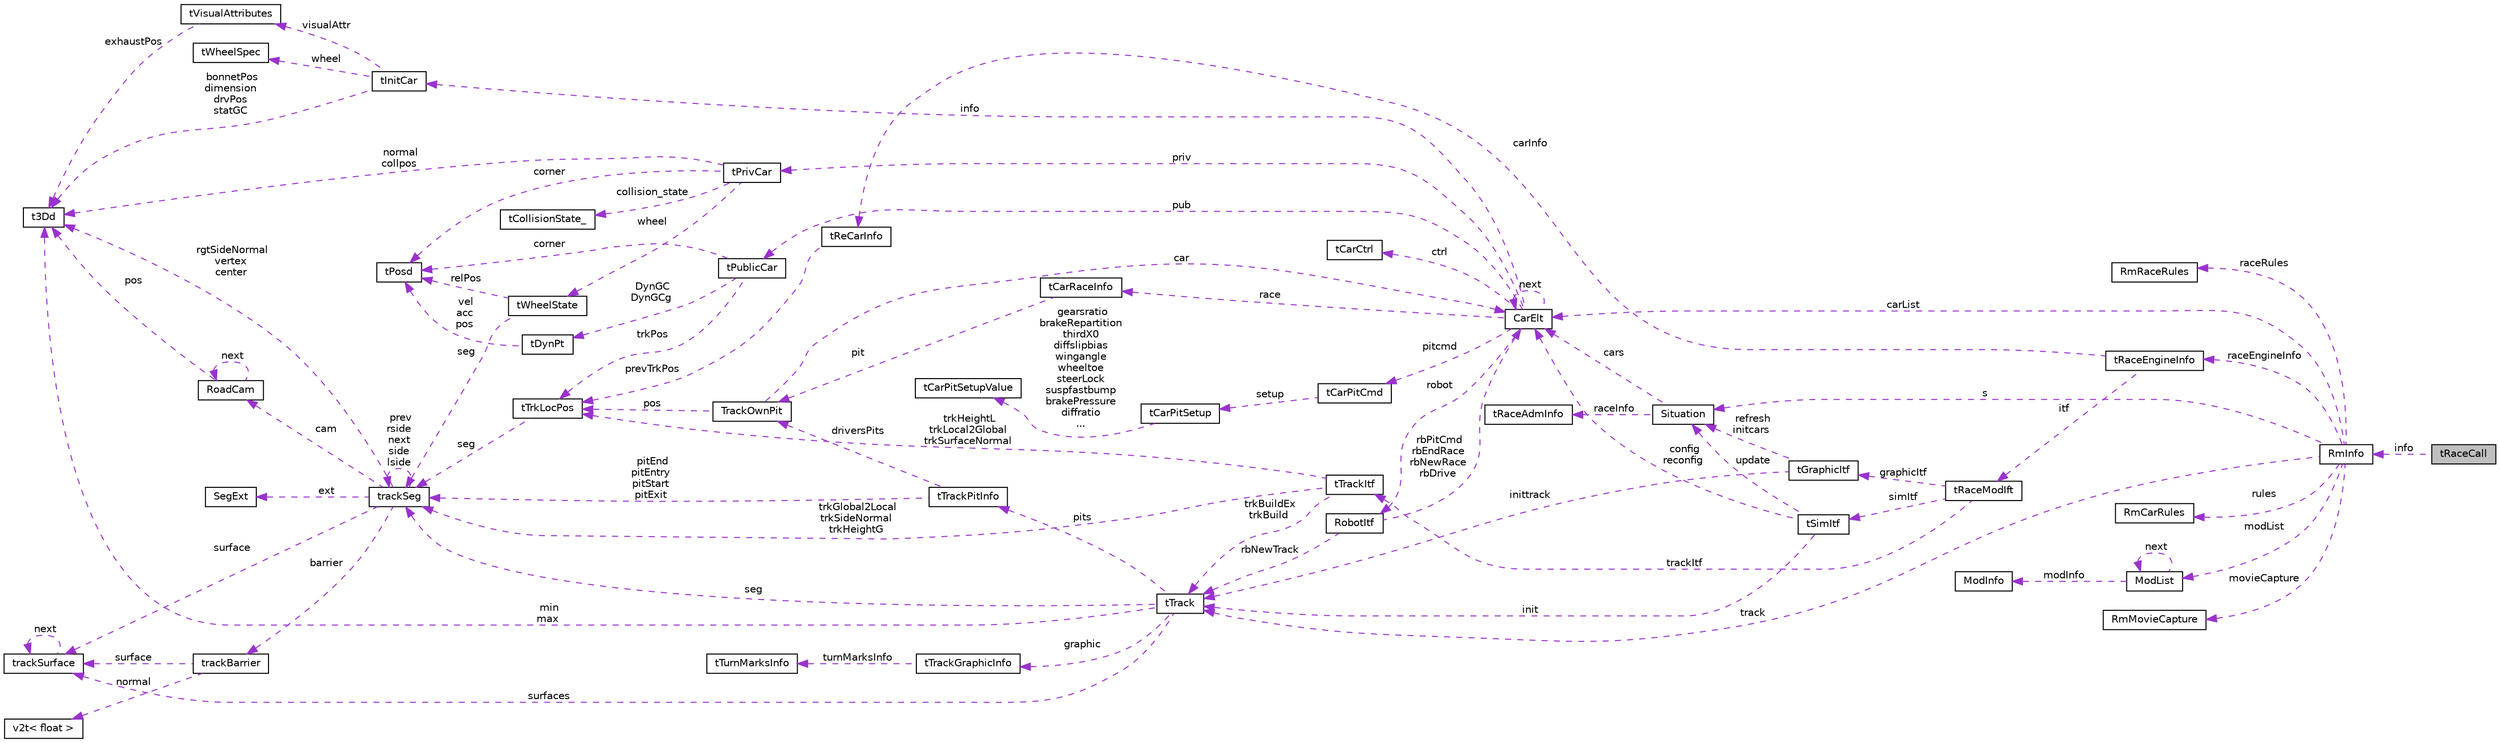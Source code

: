 digraph "tRaceCall"
{
  edge [fontname="Helvetica",fontsize="10",labelfontname="Helvetica",labelfontsize="10"];
  node [fontname="Helvetica",fontsize="10",shape=record];
  rankdir="LR";
  Node1 [label="tRaceCall",height=0.2,width=0.4,color="black", fillcolor="grey75", style="filled", fontcolor="black"];
  Node2 -> Node1 [dir="back",color="darkorchid3",fontsize="10",style="dashed",label=" info" ,fontname="Helvetica"];
  Node2 [label="RmInfo",height=0.2,width=0.4,color="black", fillcolor="white", style="filled",URL="$struct_rm_info.html",tooltip="Race Manager General Info. "];
  Node3 -> Node2 [dir="back",color="darkorchid3",fontsize="10",style="dashed",label=" raceRules" ,fontname="Helvetica"];
  Node3 [label="RmRaceRules",height=0.2,width=0.4,color="black", fillcolor="white", style="filled",URL="$struct_rm_race_rules.html"];
  Node4 -> Node2 [dir="back",color="darkorchid3",fontsize="10",style="dashed",label=" raceEngineInfo" ,fontname="Helvetica"];
  Node4 [label="tRaceEngineInfo",height=0.2,width=0.4,color="black", fillcolor="white", style="filled",URL="$structt_race_engine_info.html",tooltip="Race Engine Information. "];
  Node5 -> Node4 [dir="back",color="darkorchid3",fontsize="10",style="dashed",label=" carInfo" ,fontname="Helvetica"];
  Node5 [label="tReCarInfo",height=0.2,width=0.4,color="black", fillcolor="white", style="filled",URL="$structt_re_car_info.html",tooltip="Race Engine Car Information about the race. "];
  Node6 -> Node5 [dir="back",color="darkorchid3",fontsize="10",style="dashed",label=" prevTrkPos" ,fontname="Helvetica"];
  Node6 [label="tTrkLocPos",height=0.2,width=0.4,color="black", fillcolor="white", style="filled",URL="$structt_trk_loc_pos.html",tooltip="Location on the track in local coordinates. "];
  Node7 -> Node6 [dir="back",color="darkorchid3",fontsize="10",style="dashed",label=" seg" ,fontname="Helvetica"];
  Node7 [label="trackSeg",height=0.2,width=0.4,color="black", fillcolor="white", style="filled",URL="$structtrack_seg.html",tooltip="Track segment (tTrackSeg) The segments can be straights (type TR_STR): (the track goes from the right..."];
  Node8 -> Node7 [dir="back",color="darkorchid3",fontsize="10",style="dashed",label=" rgtSideNormal\nvertex\ncenter" ,fontname="Helvetica"];
  Node8 [label="t3Dd",height=0.2,width=0.4,color="black", fillcolor="white", style="filled",URL="$structt3_dd.html",tooltip="3D point. "];
  Node9 -> Node7 [dir="back",color="darkorchid3",fontsize="10",style="dashed",label=" barrier" ,fontname="Helvetica"];
  Node9 [label="trackBarrier",height=0.2,width=0.4,color="black", fillcolor="white", style="filled",URL="$structtrack_barrier.html",tooltip="Barrier. "];
  Node10 -> Node9 [dir="back",color="darkorchid3",fontsize="10",style="dashed",label=" surface" ,fontname="Helvetica"];
  Node10 [label="trackSurface",height=0.2,width=0.4,color="black", fillcolor="white", style="filled",URL="$structtrack_surface.html",tooltip="Surface. "];
  Node10 -> Node10 [dir="back",color="darkorchid3",fontsize="10",style="dashed",label=" next" ,fontname="Helvetica"];
  Node11 -> Node9 [dir="back",color="darkorchid3",fontsize="10",style="dashed",label=" normal" ,fontname="Helvetica"];
  Node11 [label="v2t\< float \>",height=0.2,width=0.4,color="black", fillcolor="white", style="filled",URL="$classv2t.html"];
  Node10 -> Node7 [dir="back",color="darkorchid3",fontsize="10",style="dashed",label=" surface" ,fontname="Helvetica"];
  Node12 -> Node7 [dir="back",color="darkorchid3",fontsize="10",style="dashed",label=" cam" ,fontname="Helvetica"];
  Node12 [label="RoadCam",height=0.2,width=0.4,color="black", fillcolor="white", style="filled",URL="$struct_road_cam.html",tooltip="road camera "];
  Node8 -> Node12 [dir="back",color="darkorchid3",fontsize="10",style="dashed",label=" pos" ,fontname="Helvetica"];
  Node12 -> Node12 [dir="back",color="darkorchid3",fontsize="10",style="dashed",label=" next" ,fontname="Helvetica"];
  Node13 -> Node7 [dir="back",color="darkorchid3",fontsize="10",style="dashed",label=" ext" ,fontname="Helvetica"];
  Node13 [label="SegExt",height=0.2,width=0.4,color="black", fillcolor="white", style="filled",URL="$struct_seg_ext.html",tooltip="Extended track segment. "];
  Node7 -> Node7 [dir="back",color="darkorchid3",fontsize="10",style="dashed",label=" prev\nrside\nnext\nside\nlside" ,fontname="Helvetica"];
  Node14 -> Node4 [dir="back",color="darkorchid3",fontsize="10",style="dashed",label=" itf" ,fontname="Helvetica"];
  Node14 [label="tRaceModIft",height=0.2,width=0.4,color="black", fillcolor="white", style="filled",URL="$structt_race_mod_ift.html",tooltip="Race Engine. "];
  Node15 -> Node14 [dir="back",color="darkorchid3",fontsize="10",style="dashed",label=" graphicItf" ,fontname="Helvetica"];
  Node15 [label="tGraphicItf",height=0.2,width=0.4,color="black", fillcolor="white", style="filled",URL="$structt_graphic_itf.html",tooltip="Interface Structure for Graphic Renering Module. "];
  Node16 -> Node15 [dir="back",color="darkorchid3",fontsize="10",style="dashed",label=" refresh\ninitcars" ,fontname="Helvetica"];
  Node16 [label="Situation",height=0.2,width=0.4,color="black", fillcolor="white", style="filled",URL="$struct_situation.html",tooltip="cars situation used to inform the GUI and the drivers "];
  Node17 -> Node16 [dir="back",color="darkorchid3",fontsize="10",style="dashed",label=" raceInfo" ,fontname="Helvetica"];
  Node17 [label="tRaceAdmInfo",height=0.2,width=0.4,color="black", fillcolor="white", style="filled",URL="$structt_race_adm_info.html",tooltip="General info on current race. "];
  Node18 -> Node16 [dir="back",color="darkorchid3",fontsize="10",style="dashed",label=" cars" ,fontname="Helvetica"];
  Node18 [label="CarElt",height=0.2,width=0.4,color="black", fillcolor="white", style="filled",URL="$struct_car_elt.html",tooltip="Car structure (tCarElt). "];
  Node19 -> Node18 [dir="back",color="darkorchid3",fontsize="10",style="dashed",label=" robot" ,fontname="Helvetica"];
  Node19 [label="RobotItf",height=0.2,width=0.4,color="black", fillcolor="white", style="filled",URL="$struct_robot_itf.html",tooltip="Interface Structure for Robots. "];
  Node18 -> Node19 [dir="back",color="darkorchid3",fontsize="10",style="dashed",label=" rbPitCmd\nrbEndRace\nrbNewRace\nrbDrive" ,fontname="Helvetica"];
  Node20 -> Node19 [dir="back",color="darkorchid3",fontsize="10",style="dashed",label=" rbNewTrack" ,fontname="Helvetica"];
  Node20 [label="tTrack",height=0.2,width=0.4,color="black", fillcolor="white", style="filled",URL="$structt_track.html",tooltip="Track structure. "];
  Node8 -> Node20 [dir="back",color="darkorchid3",fontsize="10",style="dashed",label=" min\nmax" ,fontname="Helvetica"];
  Node10 -> Node20 [dir="back",color="darkorchid3",fontsize="10",style="dashed",label=" surfaces" ,fontname="Helvetica"];
  Node21 -> Node20 [dir="back",color="darkorchid3",fontsize="10",style="dashed",label=" pits" ,fontname="Helvetica"];
  Node21 [label="tTrackPitInfo",height=0.2,width=0.4,color="black", fillcolor="white", style="filled",URL="$structt_track_pit_info.html",tooltip="Pits Info Structure. "];
  Node22 -> Node21 [dir="back",color="darkorchid3",fontsize="10",style="dashed",label=" driversPits" ,fontname="Helvetica"];
  Node22 [label="TrackOwnPit",height=0.2,width=0.4,color="black", fillcolor="white", style="filled",URL="$struct_track_own_pit.html",tooltip="Driver&#39;s pit. "];
  Node6 -> Node22 [dir="back",color="darkorchid3",fontsize="10",style="dashed",label=" pos" ,fontname="Helvetica"];
  Node18 -> Node22 [dir="back",color="darkorchid3",fontsize="10",style="dashed",label=" car" ,fontname="Helvetica"];
  Node7 -> Node21 [dir="back",color="darkorchid3",fontsize="10",style="dashed",label=" pitEnd\npitEntry\npitStart\npitExit" ,fontname="Helvetica"];
  Node23 -> Node20 [dir="back",color="darkorchid3",fontsize="10",style="dashed",label=" graphic" ,fontname="Helvetica"];
  Node23 [label="tTrackGraphicInfo",height=0.2,width=0.4,color="black", fillcolor="white", style="filled",URL="$structt_track_graphic_info.html"];
  Node24 -> Node23 [dir="back",color="darkorchid3",fontsize="10",style="dashed",label=" turnMarksInfo" ,fontname="Helvetica"];
  Node24 [label="tTurnMarksInfo",height=0.2,width=0.4,color="black", fillcolor="white", style="filled",URL="$structt_turn_marks_info.html"];
  Node7 -> Node20 [dir="back",color="darkorchid3",fontsize="10",style="dashed",label=" seg" ,fontname="Helvetica"];
  Node25 -> Node18 [dir="back",color="darkorchid3",fontsize="10",style="dashed",label=" pitcmd" ,fontname="Helvetica"];
  Node25 [label="tCarPitCmd",height=0.2,width=0.4,color="black", fillcolor="white", style="filled",URL="$structt_car_pit_cmd.html",tooltip="Command issued by the car during pit stop. "];
  Node26 -> Node25 [dir="back",color="darkorchid3",fontsize="10",style="dashed",label=" setup" ,fontname="Helvetica"];
  Node26 [label="tCarPitSetup",height=0.2,width=0.4,color="black", fillcolor="white", style="filled",URL="$structt_car_pit_setup.html"];
  Node27 -> Node26 [dir="back",color="darkorchid3",fontsize="10",style="dashed",label=" gearsratio\nbrakeRepartition\nthirdX0\ndiffslipbias\nwingangle\nwheeltoe\nsteerLock\nsuspfastbump\nbrakePressure\ndiffratio\n..." ,fontname="Helvetica"];
  Node27 [label="tCarPitSetupValue",height=0.2,width=0.4,color="black", fillcolor="white", style="filled",URL="$structt_car_pit_setup_value.html"];
  Node28 -> Node18 [dir="back",color="darkorchid3",fontsize="10",style="dashed",label=" info" ,fontname="Helvetica"];
  Node28 [label="tInitCar",height=0.2,width=0.4,color="black", fillcolor="white", style="filled",URL="$structt_init_car.html",tooltip="Static Public info. "];
  Node8 -> Node28 [dir="back",color="darkorchid3",fontsize="10",style="dashed",label=" bonnetPos\ndimension\ndrvPos\nstatGC" ,fontname="Helvetica"];
  Node29 -> Node28 [dir="back",color="darkorchid3",fontsize="10",style="dashed",label=" visualAttr" ,fontname="Helvetica"];
  Node29 [label="tVisualAttributes",height=0.2,width=0.4,color="black", fillcolor="white", style="filled",URL="$structt_visual_attributes.html",tooltip="Static visual attributes. "];
  Node8 -> Node29 [dir="back",color="darkorchid3",fontsize="10",style="dashed",label=" exhaustPos" ,fontname="Helvetica"];
  Node30 -> Node28 [dir="back",color="darkorchid3",fontsize="10",style="dashed",label=" wheel" ,fontname="Helvetica"];
  Node30 [label="tWheelSpec",height=0.2,width=0.4,color="black", fillcolor="white", style="filled",URL="$structt_wheel_spec.html",tooltip="Wheels Specifications. "];
  Node31 -> Node18 [dir="back",color="darkorchid3",fontsize="10",style="dashed",label=" priv" ,fontname="Helvetica"];
  Node31 [label="tPrivCar",height=0.2,width=0.4,color="black", fillcolor="white", style="filled",URL="$structt_priv_car.html",tooltip="Data known only by the driver. "];
  Node8 -> Node31 [dir="back",color="darkorchid3",fontsize="10",style="dashed",label=" normal\ncollpos" ,fontname="Helvetica"];
  Node32 -> Node31 [dir="back",color="darkorchid3",fontsize="10",style="dashed",label=" collision_state" ,fontname="Helvetica"];
  Node32 [label="tCollisionState_",height=0.2,width=0.4,color="black", fillcolor="white", style="filled",URL="$structt_collision_state__.html"];
  Node33 -> Node31 [dir="back",color="darkorchid3",fontsize="10",style="dashed",label=" wheel" ,fontname="Helvetica"];
  Node33 [label="tWheelState",height=0.2,width=0.4,color="black", fillcolor="white", style="filled",URL="$structt_wheel_state.html",tooltip="Dynamic wheel information. "];
  Node34 -> Node33 [dir="back",color="darkorchid3",fontsize="10",style="dashed",label=" relPos" ,fontname="Helvetica"];
  Node34 [label="tPosd",height=0.2,width=0.4,color="black", fillcolor="white", style="filled",URL="$structt_posd.html",tooltip="6 DOF position. "];
  Node7 -> Node33 [dir="back",color="darkorchid3",fontsize="10",style="dashed",label=" seg" ,fontname="Helvetica"];
  Node34 -> Node31 [dir="back",color="darkorchid3",fontsize="10",style="dashed",label=" corner" ,fontname="Helvetica"];
  Node35 -> Node18 [dir="back",color="darkorchid3",fontsize="10",style="dashed",label=" ctrl" ,fontname="Helvetica"];
  Node35 [label="tCarCtrl",height=0.2,width=0.4,color="black", fillcolor="white", style="filled",URL="$structt_car_ctrl.html",tooltip="Info returned by driver during the race. "];
  Node36 -> Node18 [dir="back",color="darkorchid3",fontsize="10",style="dashed",label=" race" ,fontname="Helvetica"];
  Node36 [label="tCarRaceInfo",height=0.2,width=0.4,color="black", fillcolor="white", style="filled",URL="$structt_car_race_info.html",tooltip="Race Administrative info. "];
  Node22 -> Node36 [dir="back",color="darkorchid3",fontsize="10",style="dashed",label=" pit" ,fontname="Helvetica"];
  Node18 -> Node18 [dir="back",color="darkorchid3",fontsize="10",style="dashed",label=" next" ,fontname="Helvetica"];
  Node37 -> Node18 [dir="back",color="darkorchid3",fontsize="10",style="dashed",label=" pub" ,fontname="Helvetica"];
  Node37 [label="tPublicCar",height=0.2,width=0.4,color="black", fillcolor="white", style="filled",URL="$structt_public_car.html",tooltip="Public info on the cars. "];
  Node6 -> Node37 [dir="back",color="darkorchid3",fontsize="10",style="dashed",label=" trkPos" ,fontname="Helvetica"];
  Node38 -> Node37 [dir="back",color="darkorchid3",fontsize="10",style="dashed",label=" DynGC\nDynGCg" ,fontname="Helvetica"];
  Node38 [label="tDynPt",height=0.2,width=0.4,color="black", fillcolor="white", style="filled",URL="$structt_dyn_pt.html",tooltip="Dynamic point structure. "];
  Node34 -> Node38 [dir="back",color="darkorchid3",fontsize="10",style="dashed",label=" vel\nacc\npos" ,fontname="Helvetica"];
  Node34 -> Node37 [dir="back",color="darkorchid3",fontsize="10",style="dashed",label=" corner" ,fontname="Helvetica"];
  Node20 -> Node15 [dir="back",color="darkorchid3",fontsize="10",style="dashed",label=" inittrack" ,fontname="Helvetica"];
  Node39 -> Node14 [dir="back",color="darkorchid3",fontsize="10",style="dashed",label=" simItf" ,fontname="Helvetica"];
  Node39 [label="tSimItf",height=0.2,width=0.4,color="black", fillcolor="white", style="filled",URL="$structt_sim_itf.html",tooltip="Interface Structure for Simulation. "];
  Node16 -> Node39 [dir="back",color="darkorchid3",fontsize="10",style="dashed",label=" update" ,fontname="Helvetica"];
  Node18 -> Node39 [dir="back",color="darkorchid3",fontsize="10",style="dashed",label=" config\nreconfig" ,fontname="Helvetica"];
  Node20 -> Node39 [dir="back",color="darkorchid3",fontsize="10",style="dashed",label=" init" ,fontname="Helvetica"];
  Node40 -> Node14 [dir="back",color="darkorchid3",fontsize="10",style="dashed",label=" trackItf" ,fontname="Helvetica"];
  Node40 [label="tTrackItf",height=0.2,width=0.4,color="black", fillcolor="white", style="filled",URL="$structt_track_itf.html",tooltip="Interface Structure for Track Loader. "];
  Node6 -> Node40 [dir="back",color="darkorchid3",fontsize="10",style="dashed",label=" trkHeightL\ntrkLocal2Global\ntrkSurfaceNormal" ,fontname="Helvetica"];
  Node20 -> Node40 [dir="back",color="darkorchid3",fontsize="10",style="dashed",label=" trkBuildEx\ntrkBuild" ,fontname="Helvetica"];
  Node7 -> Node40 [dir="back",color="darkorchid3",fontsize="10",style="dashed",label=" trkGlobal2Local\ntrkSideNormal\ntrkHeightG" ,fontname="Helvetica"];
  Node16 -> Node2 [dir="back",color="darkorchid3",fontsize="10",style="dashed",label=" s" ,fontname="Helvetica"];
  Node20 -> Node2 [dir="back",color="darkorchid3",fontsize="10",style="dashed",label=" track" ,fontname="Helvetica"];
  Node18 -> Node2 [dir="back",color="darkorchid3",fontsize="10",style="dashed",label=" carList" ,fontname="Helvetica"];
  Node41 -> Node2 [dir="back",color="darkorchid3",fontsize="10",style="dashed",label=" rules" ,fontname="Helvetica"];
  Node41 [label="RmCarRules",height=0.2,width=0.4,color="black", fillcolor="white", style="filled",URL="$struct_rm_car_rules.html"];
  Node42 -> Node2 [dir="back",color="darkorchid3",fontsize="10",style="dashed",label=" modList" ,fontname="Helvetica"];
  Node42 [label="ModList",height=0.2,width=0.4,color="black", fillcolor="white", style="filled",URL="$struct_mod_list.html",tooltip="list of module interfaces "];
  Node43 -> Node42 [dir="back",color="darkorchid3",fontsize="10",style="dashed",label=" modInfo" ,fontname="Helvetica"];
  Node43 [label="ModInfo",height=0.2,width=0.4,color="black", fillcolor="white", style="filled",URL="$struct_mod_info.html",tooltip="Module information structure. "];
  Node42 -> Node42 [dir="back",color="darkorchid3",fontsize="10",style="dashed",label=" next" ,fontname="Helvetica"];
  Node44 -> Node2 [dir="back",color="darkorchid3",fontsize="10",style="dashed",label=" movieCapture" ,fontname="Helvetica"];
  Node44 [label="RmMovieCapture",height=0.2,width=0.4,color="black", fillcolor="white", style="filled",URL="$struct_rm_movie_capture.html"];
}

